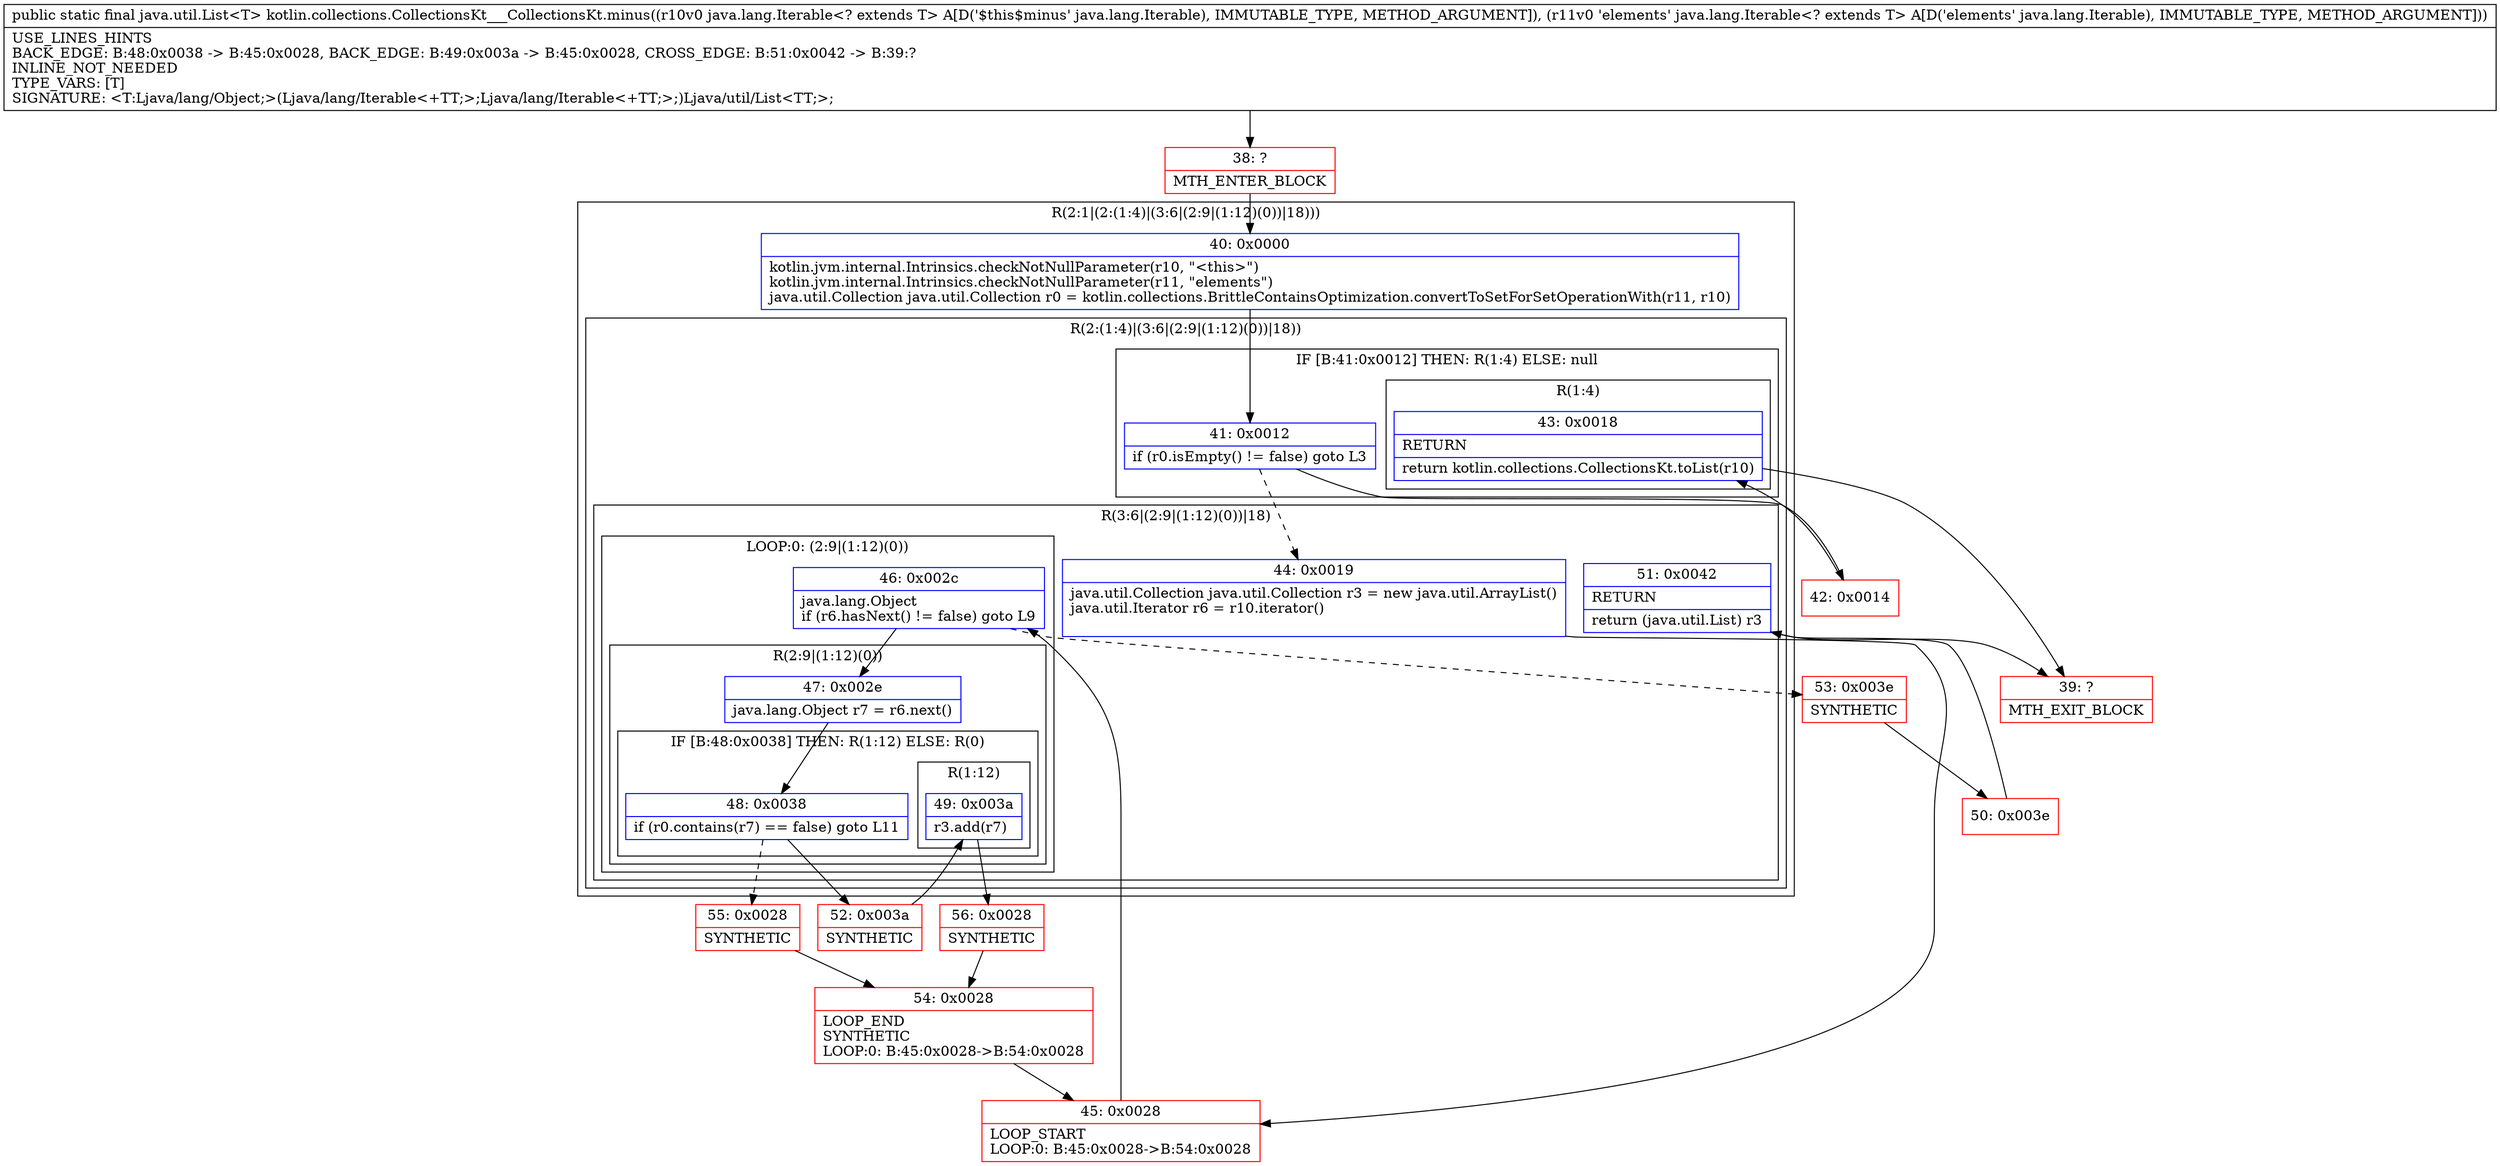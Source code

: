 digraph "CFG forkotlin.collections.CollectionsKt___CollectionsKt.minus(Ljava\/lang\/Iterable;Ljava\/lang\/Iterable;)Ljava\/util\/List;" {
subgraph cluster_Region_70941847 {
label = "R(2:1|(2:(1:4)|(3:6|(2:9|(1:12)(0))|18)))";
node [shape=record,color=blue];
Node_40 [shape=record,label="{40\:\ 0x0000|kotlin.jvm.internal.Intrinsics.checkNotNullParameter(r10, \"\<this\>\")\lkotlin.jvm.internal.Intrinsics.checkNotNullParameter(r11, \"elements\")\ljava.util.Collection java.util.Collection r0 = kotlin.collections.BrittleContainsOptimization.convertToSetForSetOperationWith(r11, r10)\l}"];
subgraph cluster_Region_908217911 {
label = "R(2:(1:4)|(3:6|(2:9|(1:12)(0))|18))";
node [shape=record,color=blue];
subgraph cluster_IfRegion_1159020010 {
label = "IF [B:41:0x0012] THEN: R(1:4) ELSE: null";
node [shape=record,color=blue];
Node_41 [shape=record,label="{41\:\ 0x0012|if (r0.isEmpty() != false) goto L3\l}"];
subgraph cluster_Region_689392771 {
label = "R(1:4)";
node [shape=record,color=blue];
Node_43 [shape=record,label="{43\:\ 0x0018|RETURN\l|return kotlin.collections.CollectionsKt.toList(r10)\l}"];
}
}
subgraph cluster_Region_2062885764 {
label = "R(3:6|(2:9|(1:12)(0))|18)";
node [shape=record,color=blue];
Node_44 [shape=record,label="{44\:\ 0x0019|java.util.Collection java.util.Collection r3 = new java.util.ArrayList()\ljava.util.Iterator r6 = r10.iterator()\l\l}"];
subgraph cluster_LoopRegion_1285686390 {
label = "LOOP:0: (2:9|(1:12)(0))";
node [shape=record,color=blue];
Node_46 [shape=record,label="{46\:\ 0x002c|java.lang.Object \lif (r6.hasNext() != false) goto L9\l}"];
subgraph cluster_Region_236508528 {
label = "R(2:9|(1:12)(0))";
node [shape=record,color=blue];
Node_47 [shape=record,label="{47\:\ 0x002e|java.lang.Object r7 = r6.next()\l}"];
subgraph cluster_IfRegion_839700214 {
label = "IF [B:48:0x0038] THEN: R(1:12) ELSE: R(0)";
node [shape=record,color=blue];
Node_48 [shape=record,label="{48\:\ 0x0038|if (r0.contains(r7) == false) goto L11\l}"];
subgraph cluster_Region_763115145 {
label = "R(1:12)";
node [shape=record,color=blue];
Node_49 [shape=record,label="{49\:\ 0x003a|r3.add(r7)\l}"];
}
subgraph cluster_Region_720335218 {
label = "R(0)";
node [shape=record,color=blue];
}
}
}
}
Node_51 [shape=record,label="{51\:\ 0x0042|RETURN\l|return (java.util.List) r3\l}"];
}
}
}
Node_38 [shape=record,color=red,label="{38\:\ ?|MTH_ENTER_BLOCK\l}"];
Node_42 [shape=record,color=red,label="{42\:\ 0x0014}"];
Node_39 [shape=record,color=red,label="{39\:\ ?|MTH_EXIT_BLOCK\l}"];
Node_45 [shape=record,color=red,label="{45\:\ 0x0028|LOOP_START\lLOOP:0: B:45:0x0028\-\>B:54:0x0028\l}"];
Node_52 [shape=record,color=red,label="{52\:\ 0x003a|SYNTHETIC\l}"];
Node_56 [shape=record,color=red,label="{56\:\ 0x0028|SYNTHETIC\l}"];
Node_54 [shape=record,color=red,label="{54\:\ 0x0028|LOOP_END\lSYNTHETIC\lLOOP:0: B:45:0x0028\-\>B:54:0x0028\l}"];
Node_55 [shape=record,color=red,label="{55\:\ 0x0028|SYNTHETIC\l}"];
Node_53 [shape=record,color=red,label="{53\:\ 0x003e|SYNTHETIC\l}"];
Node_50 [shape=record,color=red,label="{50\:\ 0x003e}"];
MethodNode[shape=record,label="{public static final java.util.List\<T\> kotlin.collections.CollectionsKt___CollectionsKt.minus((r10v0 java.lang.Iterable\<? extends T\> A[D('$this$minus' java.lang.Iterable), IMMUTABLE_TYPE, METHOD_ARGUMENT]), (r11v0 'elements' java.lang.Iterable\<? extends T\> A[D('elements' java.lang.Iterable), IMMUTABLE_TYPE, METHOD_ARGUMENT]))  | USE_LINES_HINTS\lBACK_EDGE: B:48:0x0038 \-\> B:45:0x0028, BACK_EDGE: B:49:0x003a \-\> B:45:0x0028, CROSS_EDGE: B:51:0x0042 \-\> B:39:?\lINLINE_NOT_NEEDED\lTYPE_VARS: [T]\lSIGNATURE: \<T:Ljava\/lang\/Object;\>(Ljava\/lang\/Iterable\<+TT;\>;Ljava\/lang\/Iterable\<+TT;\>;)Ljava\/util\/List\<TT;\>;\l}"];
MethodNode -> Node_38;Node_40 -> Node_41;
Node_41 -> Node_42;
Node_41 -> Node_44[style=dashed];
Node_43 -> Node_39;
Node_44 -> Node_45;
Node_46 -> Node_47;
Node_46 -> Node_53[style=dashed];
Node_47 -> Node_48;
Node_48 -> Node_52;
Node_48 -> Node_55[style=dashed];
Node_49 -> Node_56;
Node_51 -> Node_39;
Node_38 -> Node_40;
Node_42 -> Node_43;
Node_45 -> Node_46;
Node_52 -> Node_49;
Node_56 -> Node_54;
Node_54 -> Node_45;
Node_55 -> Node_54;
Node_53 -> Node_50;
Node_50 -> Node_51;
}

